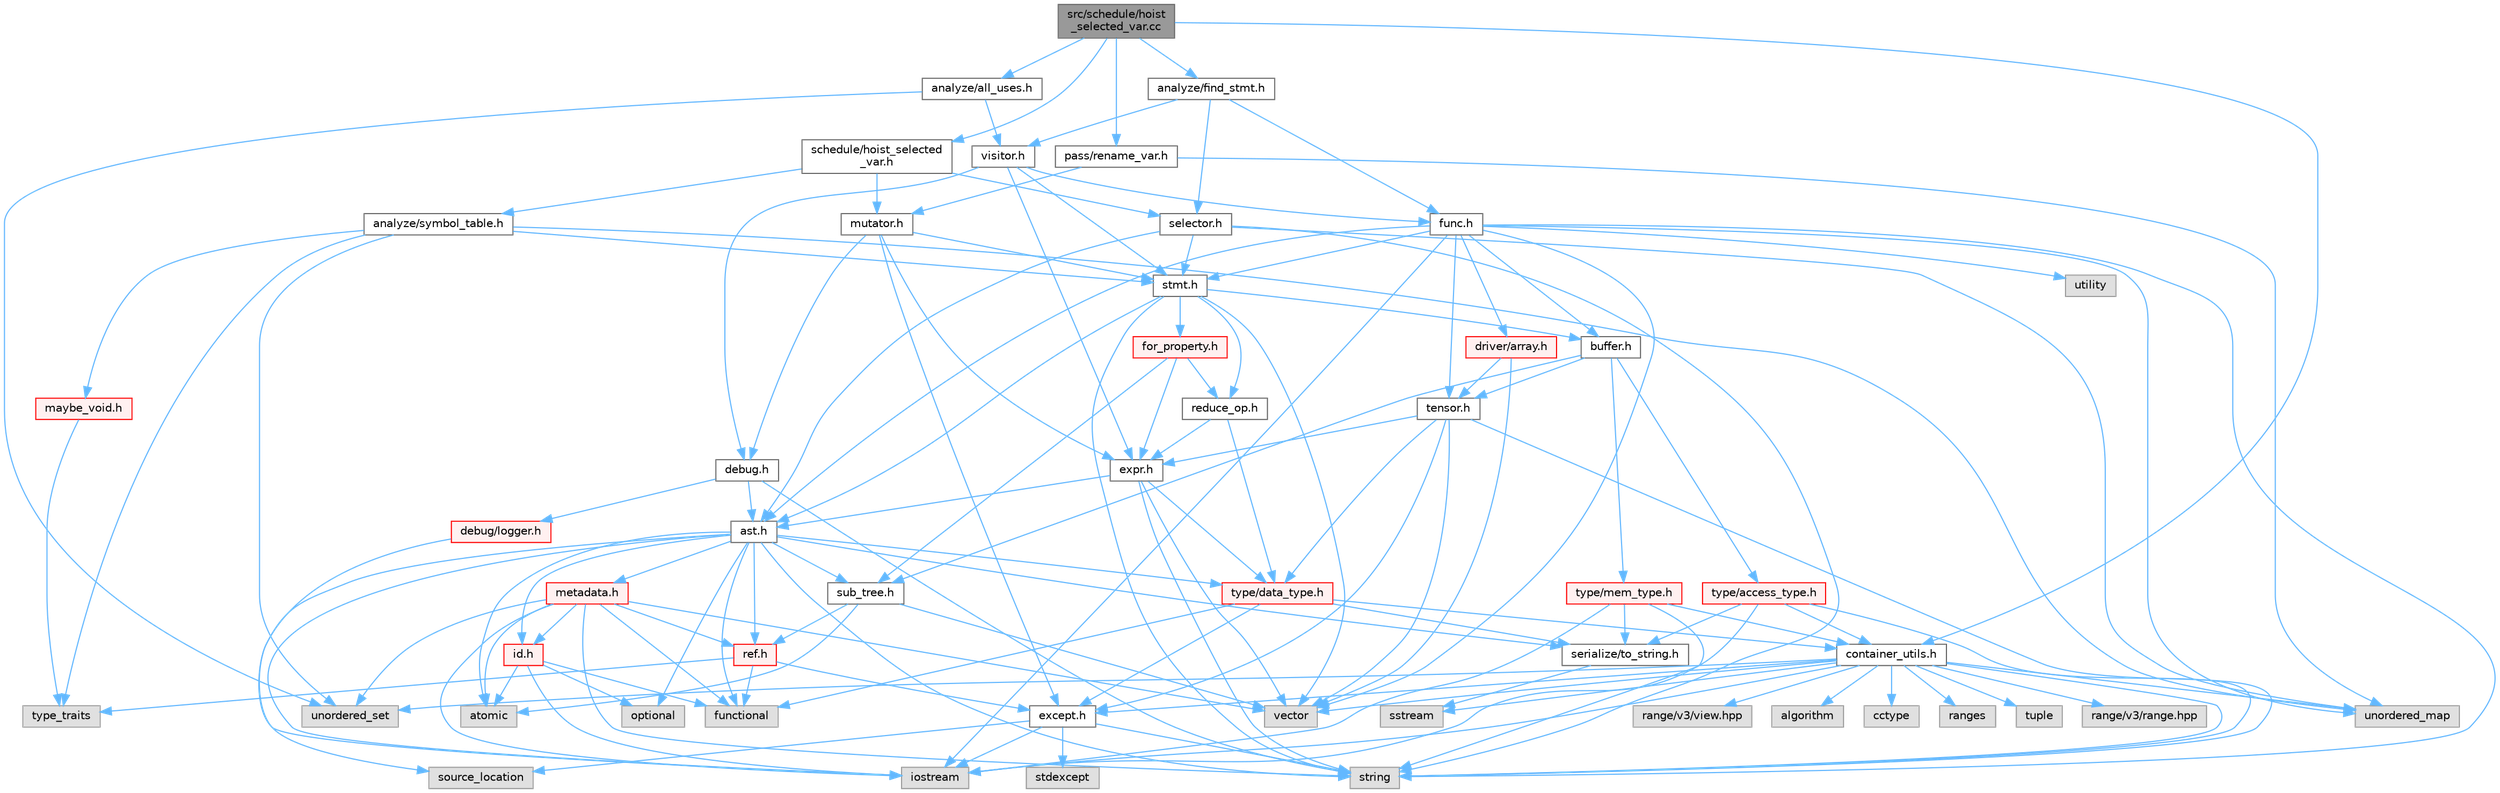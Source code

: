 digraph "src/schedule/hoist_selected_var.cc"
{
 // LATEX_PDF_SIZE
  bgcolor="transparent";
  edge [fontname=Helvetica,fontsize=10,labelfontname=Helvetica,labelfontsize=10];
  node [fontname=Helvetica,fontsize=10,shape=box,height=0.2,width=0.4];
  Node1 [label="src/schedule/hoist\l_selected_var.cc",height=0.2,width=0.4,color="gray40", fillcolor="grey60", style="filled", fontcolor="black",tooltip=" "];
  Node1 -> Node2 [color="steelblue1",style="solid"];
  Node2 [label="analyze/all_uses.h",height=0.2,width=0.4,color="grey40", fillcolor="white", style="filled",URL="$all__uses_8h.html",tooltip=" "];
  Node2 -> Node3 [color="steelblue1",style="solid"];
  Node3 [label="unordered_set",height=0.2,width=0.4,color="grey60", fillcolor="#E0E0E0", style="filled",tooltip=" "];
  Node2 -> Node4 [color="steelblue1",style="solid"];
  Node4 [label="visitor.h",height=0.2,width=0.4,color="grey40", fillcolor="white", style="filled",URL="$visitor_8h.html",tooltip=" "];
  Node4 -> Node5 [color="steelblue1",style="solid"];
  Node5 [label="debug.h",height=0.2,width=0.4,color="grey40", fillcolor="white", style="filled",URL="$debug_8h.html",tooltip=" "];
  Node5 -> Node6 [color="steelblue1",style="solid"];
  Node6 [label="string",height=0.2,width=0.4,color="grey60", fillcolor="#E0E0E0", style="filled",tooltip=" "];
  Node5 -> Node7 [color="steelblue1",style="solid"];
  Node7 [label="ast.h",height=0.2,width=0.4,color="grey40", fillcolor="white", style="filled",URL="$ast_8h.html",tooltip=" "];
  Node7 -> Node8 [color="steelblue1",style="solid"];
  Node8 [label="atomic",height=0.2,width=0.4,color="grey60", fillcolor="#E0E0E0", style="filled",tooltip=" "];
  Node7 -> Node9 [color="steelblue1",style="solid"];
  Node9 [label="functional",height=0.2,width=0.4,color="grey60", fillcolor="#E0E0E0", style="filled",tooltip=" "];
  Node7 -> Node10 [color="steelblue1",style="solid"];
  Node10 [label="iostream",height=0.2,width=0.4,color="grey60", fillcolor="#E0E0E0", style="filled",tooltip=" "];
  Node7 -> Node11 [color="steelblue1",style="solid"];
  Node11 [label="optional",height=0.2,width=0.4,color="grey60", fillcolor="#E0E0E0", style="filled",tooltip=" "];
  Node7 -> Node12 [color="steelblue1",style="solid"];
  Node12 [label="source_location",height=0.2,width=0.4,color="grey60", fillcolor="#E0E0E0", style="filled",tooltip=" "];
  Node7 -> Node6 [color="steelblue1",style="solid"];
  Node7 -> Node13 [color="steelblue1",style="solid"];
  Node13 [label="id.h",height=0.2,width=0.4,color="red", fillcolor="#FFF0F0", style="filled",URL="$id_8h.html",tooltip=" "];
  Node13 -> Node8 [color="steelblue1",style="solid"];
  Node13 -> Node9 [color="steelblue1",style="solid"];
  Node13 -> Node10 [color="steelblue1",style="solid"];
  Node13 -> Node11 [color="steelblue1",style="solid"];
  Node7 -> Node15 [color="steelblue1",style="solid"];
  Node15 [label="metadata.h",height=0.2,width=0.4,color="red", fillcolor="#FFF0F0", style="filled",URL="$metadata_8h.html",tooltip=" "];
  Node15 -> Node8 [color="steelblue1",style="solid"];
  Node15 -> Node9 [color="steelblue1",style="solid"];
  Node15 -> Node10 [color="steelblue1",style="solid"];
  Node15 -> Node6 [color="steelblue1",style="solid"];
  Node15 -> Node3 [color="steelblue1",style="solid"];
  Node15 -> Node16 [color="steelblue1",style="solid"];
  Node16 [label="vector",height=0.2,width=0.4,color="grey60", fillcolor="#E0E0E0", style="filled",tooltip=" "];
  Node15 -> Node13 [color="steelblue1",style="solid"];
  Node15 -> Node18 [color="steelblue1",style="solid"];
  Node18 [label="ref.h",height=0.2,width=0.4,color="red", fillcolor="#FFF0F0", style="filled",URL="$ref_8h.html",tooltip=" "];
  Node18 -> Node9 [color="steelblue1",style="solid"];
  Node18 -> Node20 [color="steelblue1",style="solid"];
  Node20 [label="type_traits",height=0.2,width=0.4,color="grey60", fillcolor="#E0E0E0", style="filled",tooltip=" "];
  Node18 -> Node24 [color="steelblue1",style="solid"];
  Node24 [label="except.h",height=0.2,width=0.4,color="grey40", fillcolor="white", style="filled",URL="$except_8h.html",tooltip=" "];
  Node24 -> Node10 [color="steelblue1",style="solid"];
  Node24 -> Node12 [color="steelblue1",style="solid"];
  Node24 -> Node25 [color="steelblue1",style="solid"];
  Node25 [label="stdexcept",height=0.2,width=0.4,color="grey60", fillcolor="#E0E0E0", style="filled",tooltip=" "];
  Node24 -> Node6 [color="steelblue1",style="solid"];
  Node7 -> Node18 [color="steelblue1",style="solid"];
  Node7 -> Node26 [color="steelblue1",style="solid"];
  Node26 [label="serialize/to_string.h",height=0.2,width=0.4,color="grey40", fillcolor="white", style="filled",URL="$to__string_8h.html",tooltip=" "];
  Node26 -> Node27 [color="steelblue1",style="solid"];
  Node27 [label="sstream",height=0.2,width=0.4,color="grey60", fillcolor="#E0E0E0", style="filled",tooltip=" "];
  Node7 -> Node28 [color="steelblue1",style="solid"];
  Node28 [label="sub_tree.h",height=0.2,width=0.4,color="grey40", fillcolor="white", style="filled",URL="$sub__tree_8h.html",tooltip=" "];
  Node28 -> Node8 [color="steelblue1",style="solid"];
  Node28 -> Node16 [color="steelblue1",style="solid"];
  Node28 -> Node18 [color="steelblue1",style="solid"];
  Node7 -> Node29 [color="steelblue1",style="solid"];
  Node29 [label="type/data_type.h",height=0.2,width=0.4,color="red", fillcolor="#FFF0F0", style="filled",URL="$data__type_8h.html",tooltip=" "];
  Node29 -> Node9 [color="steelblue1",style="solid"];
  Node29 -> Node31 [color="steelblue1",style="solid"];
  Node31 [label="container_utils.h",height=0.2,width=0.4,color="grey40", fillcolor="white", style="filled",URL="$container__utils_8h.html",tooltip=" "];
  Node31 -> Node32 [color="steelblue1",style="solid"];
  Node32 [label="algorithm",height=0.2,width=0.4,color="grey60", fillcolor="#E0E0E0", style="filled",tooltip=" "];
  Node31 -> Node33 [color="steelblue1",style="solid"];
  Node33 [label="cctype",height=0.2,width=0.4,color="grey60", fillcolor="#E0E0E0", style="filled",tooltip=" "];
  Node31 -> Node10 [color="steelblue1",style="solid"];
  Node31 -> Node34 [color="steelblue1",style="solid"];
  Node34 [label="ranges",height=0.2,width=0.4,color="grey60", fillcolor="#E0E0E0", style="filled",tooltip=" "];
  Node31 -> Node27 [color="steelblue1",style="solid"];
  Node31 -> Node6 [color="steelblue1",style="solid"];
  Node31 -> Node35 [color="steelblue1",style="solid"];
  Node35 [label="tuple",height=0.2,width=0.4,color="grey60", fillcolor="#E0E0E0", style="filled",tooltip=" "];
  Node31 -> Node36 [color="steelblue1",style="solid"];
  Node36 [label="unordered_map",height=0.2,width=0.4,color="grey60", fillcolor="#E0E0E0", style="filled",tooltip=" "];
  Node31 -> Node3 [color="steelblue1",style="solid"];
  Node31 -> Node16 [color="steelblue1",style="solid"];
  Node31 -> Node37 [color="steelblue1",style="solid"];
  Node37 [label="range/v3/range.hpp",height=0.2,width=0.4,color="grey60", fillcolor="#E0E0E0", style="filled",tooltip=" "];
  Node31 -> Node38 [color="steelblue1",style="solid"];
  Node38 [label="range/v3/view.hpp",height=0.2,width=0.4,color="grey60", fillcolor="#E0E0E0", style="filled",tooltip=" "];
  Node31 -> Node24 [color="steelblue1",style="solid"];
  Node29 -> Node24 [color="steelblue1",style="solid"];
  Node29 -> Node26 [color="steelblue1",style="solid"];
  Node5 -> Node39 [color="steelblue1",style="solid"];
  Node39 [label="debug/logger.h",height=0.2,width=0.4,color="red", fillcolor="#FFF0F0", style="filled",URL="$logger_8h.html",tooltip=" "];
  Node39 -> Node10 [color="steelblue1",style="solid"];
  Node4 -> Node42 [color="steelblue1",style="solid"];
  Node42 [label="expr.h",height=0.2,width=0.4,color="grey40", fillcolor="white", style="filled",URL="$expr_8h.html",tooltip=" "];
  Node42 -> Node6 [color="steelblue1",style="solid"];
  Node42 -> Node16 [color="steelblue1",style="solid"];
  Node42 -> Node7 [color="steelblue1",style="solid"];
  Node42 -> Node29 [color="steelblue1",style="solid"];
  Node4 -> Node43 [color="steelblue1",style="solid"];
  Node43 [label="func.h",height=0.2,width=0.4,color="grey40", fillcolor="white", style="filled",URL="$func_8h.html",tooltip=" "];
  Node43 -> Node10 [color="steelblue1",style="solid"];
  Node43 -> Node6 [color="steelblue1",style="solid"];
  Node43 -> Node36 [color="steelblue1",style="solid"];
  Node43 -> Node44 [color="steelblue1",style="solid"];
  Node44 [label="utility",height=0.2,width=0.4,color="grey60", fillcolor="#E0E0E0", style="filled",tooltip=" "];
  Node43 -> Node16 [color="steelblue1",style="solid"];
  Node43 -> Node7 [color="steelblue1",style="solid"];
  Node43 -> Node45 [color="steelblue1",style="solid"];
  Node45 [label="buffer.h",height=0.2,width=0.4,color="grey40", fillcolor="white", style="filled",URL="$buffer_8h.html",tooltip=" "];
  Node45 -> Node28 [color="steelblue1",style="solid"];
  Node45 -> Node46 [color="steelblue1",style="solid"];
  Node46 [label="tensor.h",height=0.2,width=0.4,color="grey40", fillcolor="white", style="filled",URL="$tensor_8h.html",tooltip=" "];
  Node46 -> Node6 [color="steelblue1",style="solid"];
  Node46 -> Node16 [color="steelblue1",style="solid"];
  Node46 -> Node24 [color="steelblue1",style="solid"];
  Node46 -> Node42 [color="steelblue1",style="solid"];
  Node46 -> Node29 [color="steelblue1",style="solid"];
  Node45 -> Node47 [color="steelblue1",style="solid"];
  Node47 [label="type/access_type.h",height=0.2,width=0.4,color="red", fillcolor="#FFF0F0", style="filled",URL="$access__type_8h.html",tooltip=" "];
  Node47 -> Node10 [color="steelblue1",style="solid"];
  Node47 -> Node6 [color="steelblue1",style="solid"];
  Node47 -> Node31 [color="steelblue1",style="solid"];
  Node47 -> Node26 [color="steelblue1",style="solid"];
  Node45 -> Node48 [color="steelblue1",style="solid"];
  Node48 [label="type/mem_type.h",height=0.2,width=0.4,color="red", fillcolor="#FFF0F0", style="filled",URL="$mem__type_8h.html",tooltip=" "];
  Node48 -> Node10 [color="steelblue1",style="solid"];
  Node48 -> Node6 [color="steelblue1",style="solid"];
  Node48 -> Node31 [color="steelblue1",style="solid"];
  Node48 -> Node26 [color="steelblue1",style="solid"];
  Node43 -> Node49 [color="steelblue1",style="solid"];
  Node49 [label="driver/array.h",height=0.2,width=0.4,color="red", fillcolor="#FFF0F0", style="filled",URL="$array_8h.html",tooltip=" "];
  Node49 -> Node16 [color="steelblue1",style="solid"];
  Node49 -> Node46 [color="steelblue1",style="solid"];
  Node43 -> Node53 [color="steelblue1",style="solid"];
  Node53 [label="stmt.h",height=0.2,width=0.4,color="grey40", fillcolor="white", style="filled",URL="$stmt_8h.html",tooltip=" "];
  Node53 -> Node6 [color="steelblue1",style="solid"];
  Node53 -> Node16 [color="steelblue1",style="solid"];
  Node53 -> Node7 [color="steelblue1",style="solid"];
  Node53 -> Node45 [color="steelblue1",style="solid"];
  Node53 -> Node54 [color="steelblue1",style="solid"];
  Node54 [label="for_property.h",height=0.2,width=0.4,color="red", fillcolor="#FFF0F0", style="filled",URL="$for__property_8h.html",tooltip=" "];
  Node54 -> Node42 [color="steelblue1",style="solid"];
  Node54 -> Node58 [color="steelblue1",style="solid"];
  Node58 [label="reduce_op.h",height=0.2,width=0.4,color="grey40", fillcolor="white", style="filled",URL="$reduce__op_8h.html",tooltip=" "];
  Node58 -> Node42 [color="steelblue1",style="solid"];
  Node58 -> Node29 [color="steelblue1",style="solid"];
  Node54 -> Node28 [color="steelblue1",style="solid"];
  Node53 -> Node58 [color="steelblue1",style="solid"];
  Node43 -> Node46 [color="steelblue1",style="solid"];
  Node4 -> Node53 [color="steelblue1",style="solid"];
  Node1 -> Node59 [color="steelblue1",style="solid"];
  Node59 [label="analyze/find_stmt.h",height=0.2,width=0.4,color="grey40", fillcolor="white", style="filled",URL="$find__stmt_8h.html",tooltip=" "];
  Node59 -> Node43 [color="steelblue1",style="solid"];
  Node59 -> Node60 [color="steelblue1",style="solid"];
  Node60 [label="selector.h",height=0.2,width=0.4,color="grey40", fillcolor="white", style="filled",URL="$selector_8h.html",tooltip=" "];
  Node60 -> Node6 [color="steelblue1",style="solid"];
  Node60 -> Node36 [color="steelblue1",style="solid"];
  Node60 -> Node7 [color="steelblue1",style="solid"];
  Node60 -> Node53 [color="steelblue1",style="solid"];
  Node59 -> Node4 [color="steelblue1",style="solid"];
  Node1 -> Node31 [color="steelblue1",style="solid"];
  Node1 -> Node61 [color="steelblue1",style="solid"];
  Node61 [label="pass/rename_var.h",height=0.2,width=0.4,color="grey40", fillcolor="white", style="filled",URL="$rename__var_8h.html",tooltip=" "];
  Node61 -> Node36 [color="steelblue1",style="solid"];
  Node61 -> Node62 [color="steelblue1",style="solid"];
  Node62 [label="mutator.h",height=0.2,width=0.4,color="grey40", fillcolor="white", style="filled",URL="$mutator_8h.html",tooltip=" "];
  Node62 -> Node5 [color="steelblue1",style="solid"];
  Node62 -> Node24 [color="steelblue1",style="solid"];
  Node62 -> Node42 [color="steelblue1",style="solid"];
  Node62 -> Node53 [color="steelblue1",style="solid"];
  Node1 -> Node63 [color="steelblue1",style="solid"];
  Node63 [label="schedule/hoist_selected\l_var.h",height=0.2,width=0.4,color="grey40", fillcolor="white", style="filled",URL="$hoist__selected__var_8h.html",tooltip=" "];
  Node63 -> Node64 [color="steelblue1",style="solid"];
  Node64 [label="analyze/symbol_table.h",height=0.2,width=0.4,color="grey40", fillcolor="white", style="filled",URL="$symbol__table_8h.html",tooltip=" "];
  Node64 -> Node20 [color="steelblue1",style="solid"];
  Node64 -> Node36 [color="steelblue1",style="solid"];
  Node64 -> Node3 [color="steelblue1",style="solid"];
  Node64 -> Node65 [color="steelblue1",style="solid"];
  Node65 [label="maybe_void.h",height=0.2,width=0.4,color="red", fillcolor="#FFF0F0", style="filled",URL="$maybe__void_8h.html",tooltip=" "];
  Node65 -> Node20 [color="steelblue1",style="solid"];
  Node64 -> Node53 [color="steelblue1",style="solid"];
  Node63 -> Node62 [color="steelblue1",style="solid"];
  Node63 -> Node60 [color="steelblue1",style="solid"];
}
